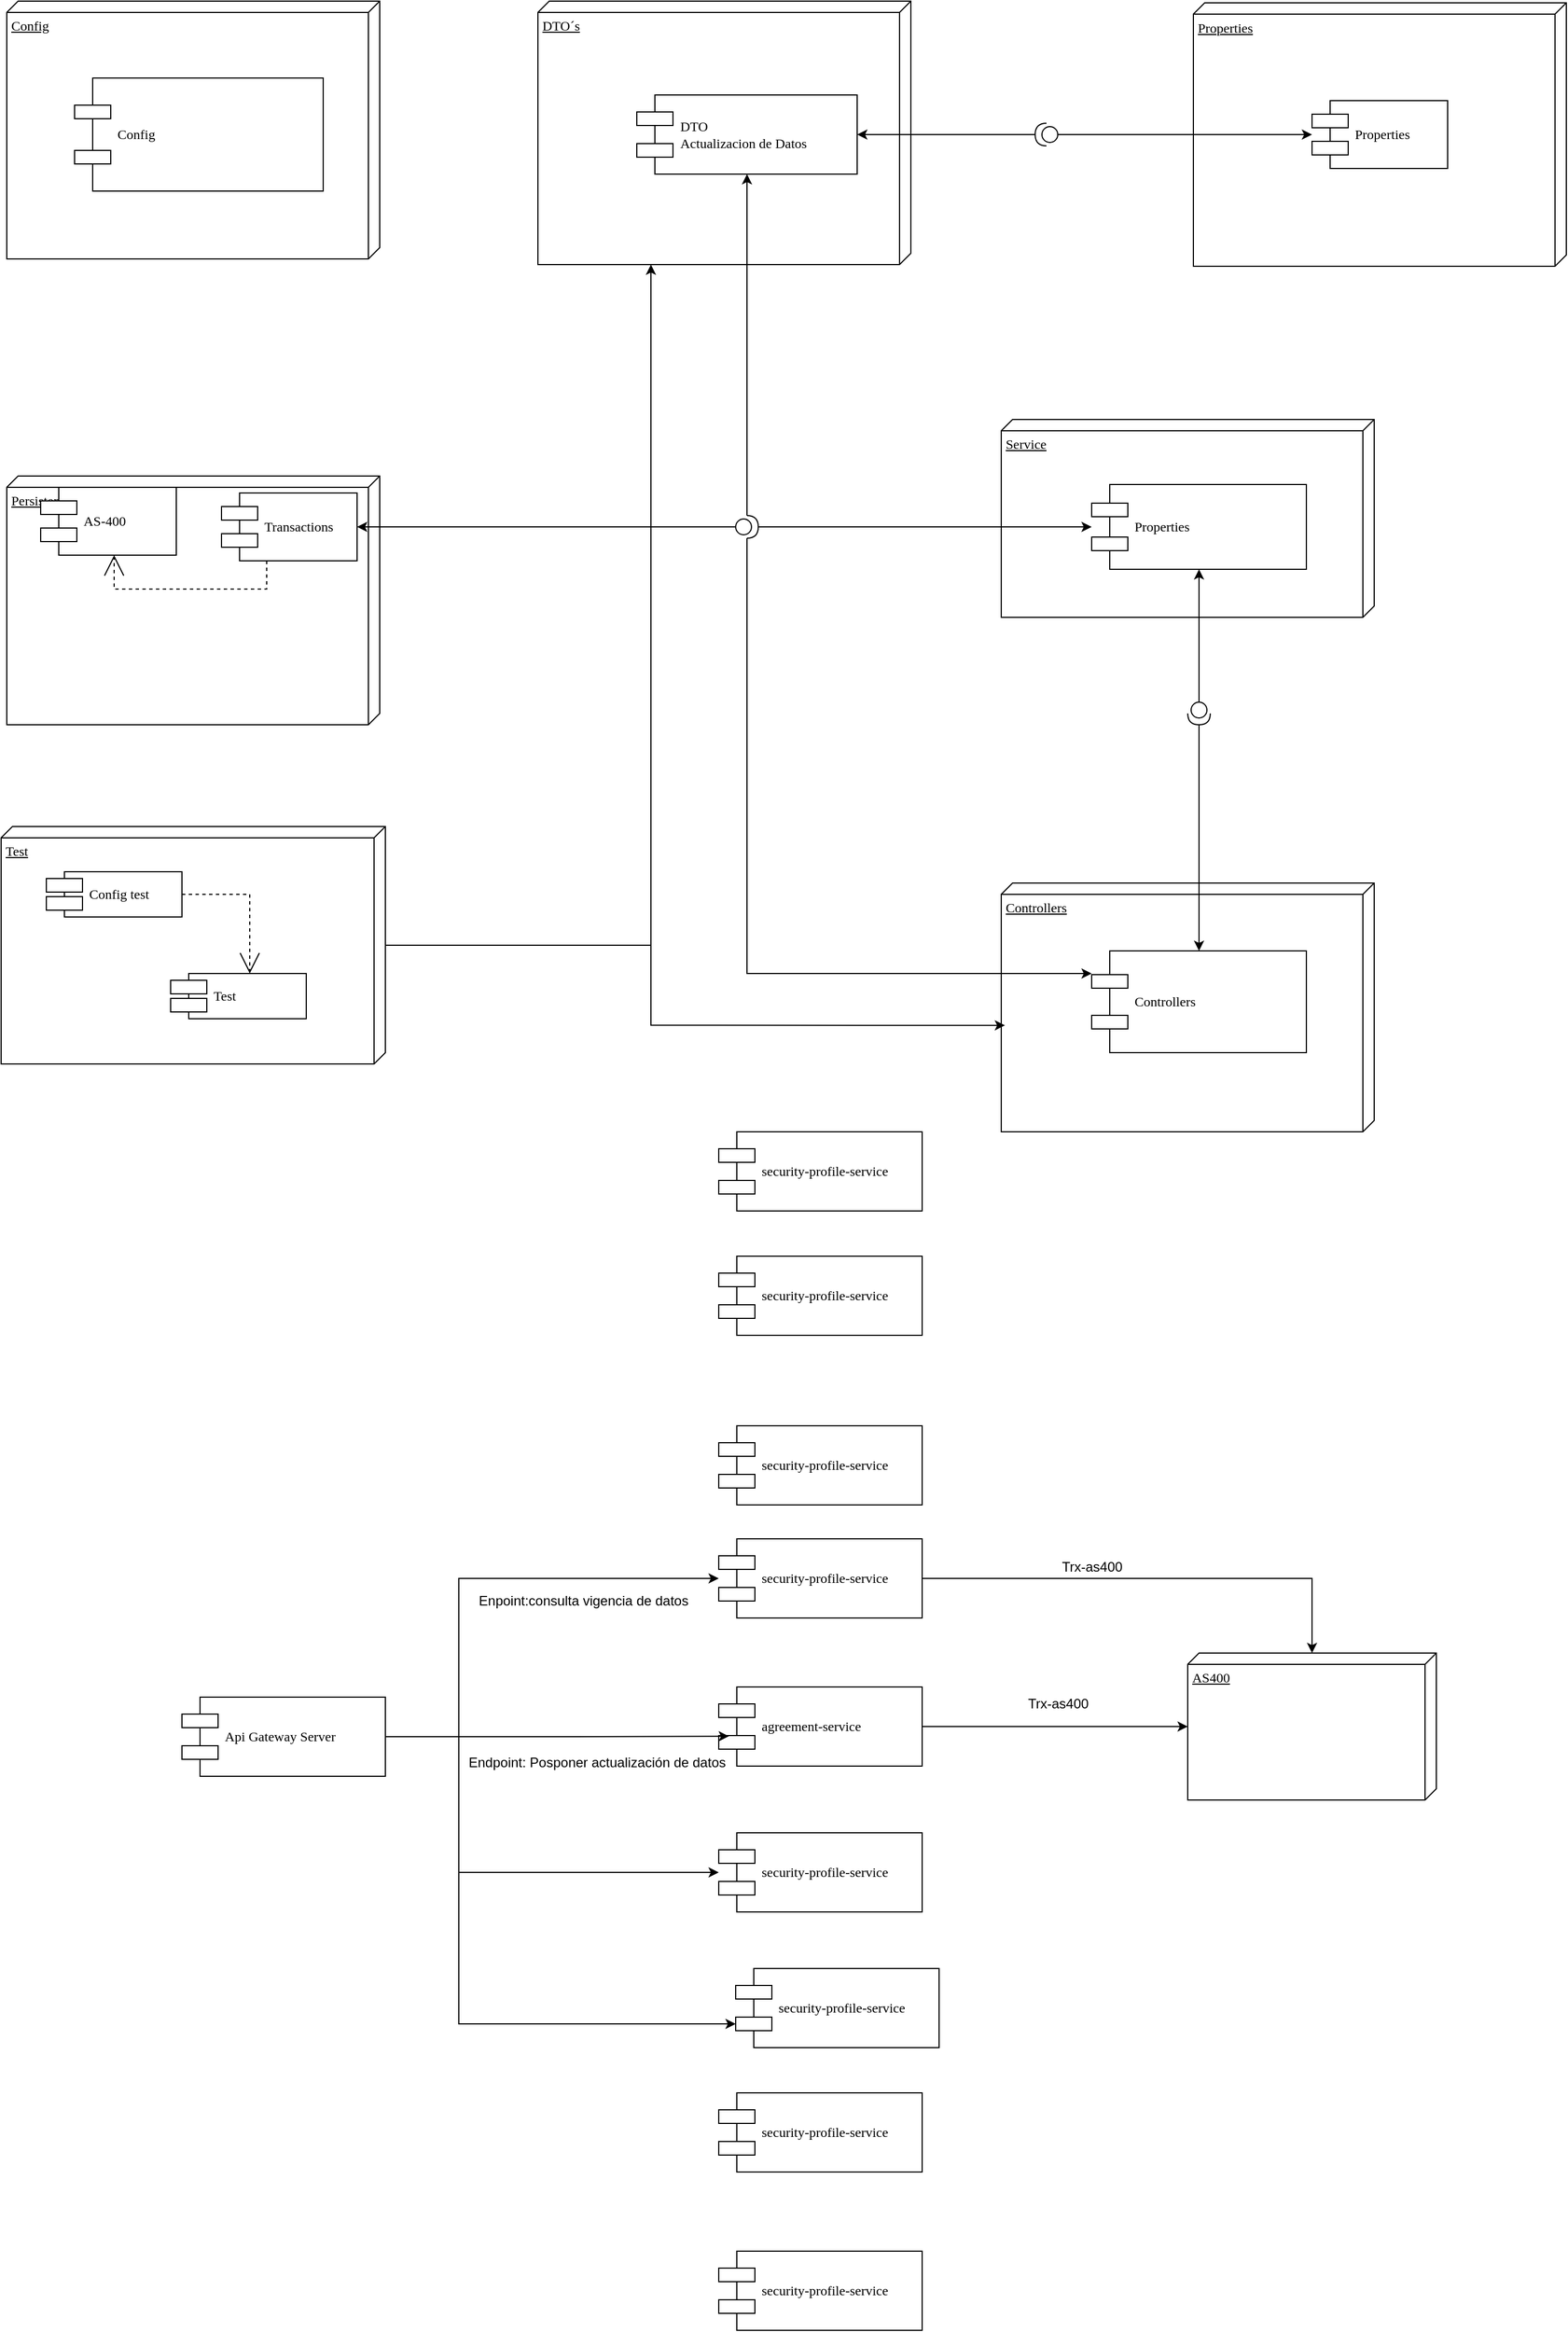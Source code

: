 <mxfile version="22.0.6" type="github">
  <diagram name="Page-1" id="5f0bae14-7c28-e335-631c-24af17079c00">
    <mxGraphModel dx="2523" dy="1407" grid="1" gridSize="10" guides="1" tooltips="1" connect="1" arrows="1" fold="1" page="1" pageScale="1" pageWidth="1100" pageHeight="850" background="none" math="0" shadow="0">
      <root>
        <mxCell id="0" />
        <mxCell id="1" parent="0" />
        <mxCell id="39150e848f15840c-1" value="Persistence of&amp;nbsp;data" style="verticalAlign=top;align=left;spacingTop=8;spacingLeft=2;spacingRight=12;shape=cube;size=10;direction=south;fontStyle=4;html=1;rounded=0;shadow=0;comic=0;labelBackgroundColor=none;strokeWidth=1;fontFamily=Verdana;fontSize=12" parent="1" vertex="1">
          <mxGeometry x="-400" y="-70" width="330" height="220" as="geometry" />
        </mxCell>
        <mxCell id="39150e848f15840c-2" value="DTO´s" style="verticalAlign=top;align=left;spacingTop=8;spacingLeft=2;spacingRight=12;shape=cube;size=10;direction=south;fontStyle=4;html=1;rounded=0;shadow=0;comic=0;labelBackgroundColor=none;strokeWidth=1;fontFamily=Verdana;fontSize=12" parent="1" vertex="1">
          <mxGeometry x="70" y="-490" width="330" height="233" as="geometry" />
        </mxCell>
        <mxCell id="39150e848f15840c-3" value="Properties" style="verticalAlign=top;align=left;spacingTop=8;spacingLeft=2;spacingRight=12;shape=cube;size=10;direction=south;fontStyle=4;html=1;rounded=0;shadow=0;comic=0;labelBackgroundColor=none;strokeWidth=1;fontFamily=Verdana;fontSize=12" parent="1" vertex="1">
          <mxGeometry x="650" y="-488.5" width="330" height="233" as="geometry" />
        </mxCell>
        <mxCell id="39150e848f15840c-5" value="Transactions" style="shape=component;align=left;spacingLeft=36;rounded=0;shadow=0;comic=0;labelBackgroundColor=none;strokeWidth=1;fontFamily=Verdana;fontSize=12;html=1;" parent="1" vertex="1">
          <mxGeometry x="-210" y="-55" width="120" height="60" as="geometry" />
        </mxCell>
        <mxCell id="39150e848f15840c-7" value="DTO &lt;br&gt;Actualizacion de Datos" style="shape=component;align=left;spacingLeft=36;rounded=0;shadow=0;comic=0;labelBackgroundColor=none;strokeWidth=1;fontFamily=Verdana;fontSize=12;html=1;" parent="1" vertex="1">
          <mxGeometry x="157.5" y="-407" width="195" height="70" as="geometry" />
        </mxCell>
        <mxCell id="39150e848f15840c-10" value="Properties" style="shape=component;align=left;spacingLeft=36;rounded=0;shadow=0;comic=0;labelBackgroundColor=none;strokeWidth=1;fontFamily=Verdana;fontSize=12;html=1;" parent="1" vertex="1">
          <mxGeometry x="755" y="-402" width="120" height="60" as="geometry" />
        </mxCell>
        <mxCell id="39150e848f15840c-15" style="edgeStyle=orthogonalEdgeStyle;rounded=0;html=1;labelBackgroundColor=none;startArrow=none;startFill=0;startSize=8;endArrow=open;endFill=0;endSize=16;fontFamily=Verdana;fontSize=12;dashed=1;" parent="1" source="39150e848f15840c-5" target="DHs9I-mUouy8rZesvVJs-1" edge="1">
          <mxGeometry relative="1" as="geometry">
            <Array as="points">
              <mxPoint x="-170" y="30" />
              <mxPoint x="-305" y="30" />
            </Array>
            <mxPoint x="-305" as="targetPoint" />
          </mxGeometry>
        </mxCell>
        <mxCell id="DHs9I-mUouy8rZesvVJs-1" value="AS-400" style="shape=component;align=left;spacingLeft=36;rounded=0;shadow=0;comic=0;labelBackgroundColor=none;strokeWidth=1;fontFamily=Verdana;fontSize=12;html=1;" parent="1" vertex="1">
          <mxGeometry x="-370" y="-60" width="120" height="60" as="geometry" />
        </mxCell>
        <mxCell id="DHs9I-mUouy8rZesvVJs-2" value="Config" style="verticalAlign=top;align=left;spacingTop=8;spacingLeft=2;spacingRight=12;shape=cube;size=10;direction=south;fontStyle=4;html=1;rounded=0;shadow=0;comic=0;labelBackgroundColor=none;strokeWidth=1;fontFamily=Verdana;fontSize=12" parent="1" vertex="1">
          <mxGeometry x="-400" y="-490" width="330" height="228" as="geometry" />
        </mxCell>
        <mxCell id="DHs9I-mUouy8rZesvVJs-3" value="Config" style="shape=component;align=left;spacingLeft=36;rounded=0;shadow=0;comic=0;labelBackgroundColor=none;strokeWidth=1;fontFamily=Verdana;fontSize=12;html=1;" parent="1" vertex="1">
          <mxGeometry x="-340" y="-422" width="220" height="100" as="geometry" />
        </mxCell>
        <mxCell id="DHs9I-mUouy8rZesvVJs-22" style="edgeStyle=orthogonalEdgeStyle;rounded=0;orthogonalLoop=1;jettySize=auto;html=1;" parent="1" source="DHs9I-mUouy8rZesvVJs-4" target="39150e848f15840c-2" edge="1">
          <mxGeometry relative="1" as="geometry">
            <Array as="points">
              <mxPoint x="170" y="345" />
            </Array>
          </mxGeometry>
        </mxCell>
        <mxCell id="DHs9I-mUouy8rZesvVJs-4" value="Test" style="verticalAlign=top;align=left;spacingTop=8;spacingLeft=2;spacingRight=12;shape=cube;size=10;direction=south;fontStyle=4;html=1;rounded=0;shadow=0;comic=0;labelBackgroundColor=none;strokeWidth=1;fontFamily=Verdana;fontSize=12" parent="1" vertex="1">
          <mxGeometry x="-405" y="240" width="340" height="210" as="geometry" />
        </mxCell>
        <mxCell id="DHs9I-mUouy8rZesvVJs-5" value="Test" style="shape=component;align=left;spacingLeft=36;rounded=0;shadow=0;comic=0;labelBackgroundColor=none;strokeWidth=1;fontFamily=Verdana;fontSize=12;html=1;" parent="1" vertex="1">
          <mxGeometry x="-255" y="370" width="120" height="40" as="geometry" />
        </mxCell>
        <mxCell id="DHs9I-mUouy8rZesvVJs-6" value="Controllers" style="verticalAlign=top;align=left;spacingTop=8;spacingLeft=2;spacingRight=12;shape=cube;size=10;direction=south;fontStyle=4;html=1;rounded=0;shadow=0;comic=0;labelBackgroundColor=none;strokeWidth=1;fontFamily=Verdana;fontSize=12" parent="1" vertex="1">
          <mxGeometry x="480" y="290" width="330" height="220" as="geometry" />
        </mxCell>
        <mxCell id="DHs9I-mUouy8rZesvVJs-7" value="Controllers" style="shape=component;align=left;spacingLeft=36;rounded=0;shadow=0;comic=0;labelBackgroundColor=none;strokeWidth=1;fontFamily=Verdana;fontSize=12;html=1;" parent="1" vertex="1">
          <mxGeometry x="560" y="350" width="190" height="90" as="geometry" />
        </mxCell>
        <mxCell id="DHs9I-mUouy8rZesvVJs-10" value="Service" style="verticalAlign=top;align=left;spacingTop=8;spacingLeft=2;spacingRight=12;shape=cube;size=10;direction=south;fontStyle=4;html=1;rounded=0;shadow=0;comic=0;labelBackgroundColor=none;strokeWidth=1;fontFamily=Verdana;fontSize=12" parent="1" vertex="1">
          <mxGeometry x="480" y="-120" width="330" height="175" as="geometry" />
        </mxCell>
        <mxCell id="DHs9I-mUouy8rZesvVJs-11" value="Properties" style="shape=component;align=left;spacingLeft=36;rounded=0;shadow=0;comic=0;labelBackgroundColor=none;strokeWidth=1;fontFamily=Verdana;fontSize=12;html=1;" parent="1" vertex="1">
          <mxGeometry x="560" y="-62.5" width="190" height="75" as="geometry" />
        </mxCell>
        <mxCell id="DHs9I-mUouy8rZesvVJs-13" style="edgeStyle=orthogonalEdgeStyle;rounded=0;orthogonalLoop=1;jettySize=auto;html=1;" parent="1" source="DHs9I-mUouy8rZesvVJs-12" target="39150e848f15840c-5" edge="1">
          <mxGeometry relative="1" as="geometry" />
        </mxCell>
        <mxCell id="DHs9I-mUouy8rZesvVJs-15" style="edgeStyle=orthogonalEdgeStyle;rounded=0;orthogonalLoop=1;jettySize=auto;html=1;" parent="1" source="DHs9I-mUouy8rZesvVJs-12" target="39150e848f15840c-7" edge="1">
          <mxGeometry relative="1" as="geometry" />
        </mxCell>
        <mxCell id="DHs9I-mUouy8rZesvVJs-19" style="edgeStyle=orthogonalEdgeStyle;rounded=0;orthogonalLoop=1;jettySize=auto;html=1;" parent="1" source="DHs9I-mUouy8rZesvVJs-12" target="DHs9I-mUouy8rZesvVJs-11" edge="1">
          <mxGeometry relative="1" as="geometry" />
        </mxCell>
        <mxCell id="DHs9I-mUouy8rZesvVJs-24" style="edgeStyle=orthogonalEdgeStyle;rounded=0;orthogonalLoop=1;jettySize=auto;html=1;" parent="1" source="DHs9I-mUouy8rZesvVJs-12" target="DHs9I-mUouy8rZesvVJs-7" edge="1">
          <mxGeometry relative="1" as="geometry">
            <Array as="points">
              <mxPoint x="255" y="370" />
            </Array>
          </mxGeometry>
        </mxCell>
        <mxCell id="DHs9I-mUouy8rZesvVJs-12" value="" style="shape=providedRequiredInterface;html=1;verticalLabelPosition=bottom;sketch=0;" parent="1" vertex="1">
          <mxGeometry x="245" y="-35" width="20" height="20" as="geometry" />
        </mxCell>
        <mxCell id="DHs9I-mUouy8rZesvVJs-17" style="edgeStyle=orthogonalEdgeStyle;rounded=0;orthogonalLoop=1;jettySize=auto;html=1;" parent="1" source="DHs9I-mUouy8rZesvVJs-16" target="39150e848f15840c-7" edge="1">
          <mxGeometry relative="1" as="geometry" />
        </mxCell>
        <mxCell id="DHs9I-mUouy8rZesvVJs-18" style="edgeStyle=orthogonalEdgeStyle;rounded=0;orthogonalLoop=1;jettySize=auto;html=1;" parent="1" source="DHs9I-mUouy8rZesvVJs-16" target="39150e848f15840c-10" edge="1">
          <mxGeometry relative="1" as="geometry" />
        </mxCell>
        <mxCell id="DHs9I-mUouy8rZesvVJs-16" value="" style="shape=providedRequiredInterface;html=1;verticalLabelPosition=bottom;sketch=0;rotation=-180;" parent="1" vertex="1">
          <mxGeometry x="510" y="-382" width="20" height="20" as="geometry" />
        </mxCell>
        <mxCell id="DHs9I-mUouy8rZesvVJs-20" value="Config test" style="shape=component;align=left;spacingLeft=36;rounded=0;shadow=0;comic=0;labelBackgroundColor=none;strokeWidth=1;fontFamily=Verdana;fontSize=12;html=1;" parent="1" vertex="1">
          <mxGeometry x="-365" y="280" width="120" height="40" as="geometry" />
        </mxCell>
        <mxCell id="DHs9I-mUouy8rZesvVJs-21" style="edgeStyle=orthogonalEdgeStyle;rounded=0;html=1;labelBackgroundColor=none;startArrow=none;startFill=0;startSize=8;endArrow=open;endFill=0;endSize=16;fontFamily=Verdana;fontSize=12;dashed=1;" parent="1" source="DHs9I-mUouy8rZesvVJs-20" target="DHs9I-mUouy8rZesvVJs-5" edge="1">
          <mxGeometry relative="1" as="geometry">
            <Array as="points">
              <mxPoint x="-185" y="300" />
            </Array>
            <mxPoint x="-165" y="135" as="sourcePoint" />
            <mxPoint x="165" y="200" as="targetPoint" />
          </mxGeometry>
        </mxCell>
        <mxCell id="DHs9I-mUouy8rZesvVJs-26" style="edgeStyle=orthogonalEdgeStyle;rounded=0;orthogonalLoop=1;jettySize=auto;html=1;" parent="1" source="DHs9I-mUouy8rZesvVJs-25" target="DHs9I-mUouy8rZesvVJs-11" edge="1">
          <mxGeometry relative="1" as="geometry" />
        </mxCell>
        <mxCell id="DHs9I-mUouy8rZesvVJs-27" style="edgeStyle=orthogonalEdgeStyle;rounded=0;orthogonalLoop=1;jettySize=auto;html=1;" parent="1" source="DHs9I-mUouy8rZesvVJs-25" target="DHs9I-mUouy8rZesvVJs-7" edge="1">
          <mxGeometry relative="1" as="geometry" />
        </mxCell>
        <mxCell id="DHs9I-mUouy8rZesvVJs-25" value="" style="shape=providedRequiredInterface;html=1;verticalLabelPosition=bottom;sketch=0;rotation=90;" parent="1" vertex="1">
          <mxGeometry x="645" y="130" width="20" height="20" as="geometry" />
        </mxCell>
        <mxCell id="DHs9I-mUouy8rZesvVJs-28" style="edgeStyle=orthogonalEdgeStyle;rounded=0;orthogonalLoop=1;jettySize=auto;html=1;entryX=0.572;entryY=0.99;entryDx=0;entryDy=0;entryPerimeter=0;" parent="1" source="DHs9I-mUouy8rZesvVJs-4" target="DHs9I-mUouy8rZesvVJs-6" edge="1">
          <mxGeometry relative="1" as="geometry">
            <Array as="points">
              <mxPoint x="170" y="345" />
              <mxPoint x="170" y="416" />
            </Array>
          </mxGeometry>
        </mxCell>
        <mxCell id="avdBAuHFWkykyo0Ebd1_-8" style="edgeStyle=orthogonalEdgeStyle;rounded=0;orthogonalLoop=1;jettySize=auto;html=1;" edge="1" parent="1" source="avdBAuHFWkykyo0Ebd1_-1" target="avdBAuHFWkykyo0Ebd1_-3">
          <mxGeometry relative="1" as="geometry">
            <Array as="points">
              <mxPoint y="1045" />
              <mxPoint y="905" />
            </Array>
          </mxGeometry>
        </mxCell>
        <mxCell id="avdBAuHFWkykyo0Ebd1_-9" style="edgeStyle=orthogonalEdgeStyle;rounded=0;orthogonalLoop=1;jettySize=auto;html=1;" edge="1" parent="1" source="avdBAuHFWkykyo0Ebd1_-1" target="avdBAuHFWkykyo0Ebd1_-7">
          <mxGeometry relative="1" as="geometry">
            <Array as="points">
              <mxPoint y="1045" />
              <mxPoint y="1165" />
            </Array>
          </mxGeometry>
        </mxCell>
        <mxCell id="avdBAuHFWkykyo0Ebd1_-22" style="edgeStyle=orthogonalEdgeStyle;rounded=0;orthogonalLoop=1;jettySize=auto;html=1;entryX=0;entryY=0.7;entryDx=0;entryDy=0;" edge="1" parent="1" source="avdBAuHFWkykyo0Ebd1_-1" target="avdBAuHFWkykyo0Ebd1_-21">
          <mxGeometry relative="1" as="geometry">
            <Array as="points">
              <mxPoint y="1045" />
              <mxPoint y="1299" />
            </Array>
          </mxGeometry>
        </mxCell>
        <mxCell id="avdBAuHFWkykyo0Ebd1_-1" value="Api Gateway Server" style="shape=component;align=left;spacingLeft=36;rounded=0;shadow=0;comic=0;labelBackgroundColor=none;strokeWidth=1;fontFamily=Verdana;fontSize=12;html=1;" vertex="1" parent="1">
          <mxGeometry x="-245" y="1010" width="180" height="70" as="geometry" />
        </mxCell>
        <mxCell id="avdBAuHFWkykyo0Ebd1_-30" style="edgeStyle=orthogonalEdgeStyle;rounded=0;orthogonalLoop=1;jettySize=auto;html=1;" edge="1" parent="1" source="avdBAuHFWkykyo0Ebd1_-3" target="avdBAuHFWkykyo0Ebd1_-6">
          <mxGeometry relative="1" as="geometry" />
        </mxCell>
        <mxCell id="avdBAuHFWkykyo0Ebd1_-3" value="security-profile-service&amp;nbsp;" style="shape=component;align=left;spacingLeft=36;rounded=0;shadow=0;comic=0;labelBackgroundColor=none;strokeWidth=1;fontFamily=Verdana;fontSize=12;html=1;" vertex="1" parent="1">
          <mxGeometry x="230" y="870" width="180" height="70" as="geometry" />
        </mxCell>
        <mxCell id="avdBAuHFWkykyo0Ebd1_-6" value="AS400" style="verticalAlign=top;align=left;spacingTop=8;spacingLeft=2;spacingRight=12;shape=cube;size=10;direction=south;fontStyle=4;html=1;rounded=0;shadow=0;comic=0;labelBackgroundColor=none;strokeWidth=1;fontFamily=Verdana;fontSize=12" vertex="1" parent="1">
          <mxGeometry x="645" y="971" width="220" height="130" as="geometry" />
        </mxCell>
        <mxCell id="avdBAuHFWkykyo0Ebd1_-7" value="security-profile-service" style="shape=component;align=left;spacingLeft=36;rounded=0;shadow=0;comic=0;labelBackgroundColor=none;strokeWidth=1;fontFamily=Verdana;fontSize=12;html=1;" vertex="1" parent="1">
          <mxGeometry x="230" y="1130" width="180" height="70" as="geometry" />
        </mxCell>
        <mxCell id="avdBAuHFWkykyo0Ebd1_-10" value="Enpoint:consulta vigencia de datos" style="text;html=1;align=center;verticalAlign=middle;resizable=0;points=[];autosize=1;strokeColor=none;fillColor=none;" vertex="1" parent="1">
          <mxGeometry x="5" y="910" width="210" height="30" as="geometry" />
        </mxCell>
        <mxCell id="avdBAuHFWkykyo0Ebd1_-12" value="Trx-as400&lt;br&gt;" style="text;html=1;align=center;verticalAlign=middle;resizable=0;points=[];autosize=1;strokeColor=none;fillColor=none;" vertex="1" parent="1">
          <mxGeometry x="520" y="880" width="80" height="30" as="geometry" />
        </mxCell>
        <mxCell id="avdBAuHFWkykyo0Ebd1_-14" value="Endpoint: Posponer actualización de datos" style="text;html=1;align=center;verticalAlign=middle;resizable=0;points=[];autosize=1;strokeColor=none;fillColor=none;" vertex="1" parent="1">
          <mxGeometry x="-3" y="1053" width="250" height="30" as="geometry" />
        </mxCell>
        <mxCell id="avdBAuHFWkykyo0Ebd1_-18" value="Trx-as400" style="text;html=1;align=center;verticalAlign=middle;resizable=0;points=[];autosize=1;strokeColor=none;fillColor=none;" vertex="1" parent="1">
          <mxGeometry x="490" y="1001" width="80" height="30" as="geometry" />
        </mxCell>
        <mxCell id="avdBAuHFWkykyo0Ebd1_-21" value="security-profile-service" style="shape=component;align=left;spacingLeft=36;rounded=0;shadow=0;comic=0;labelBackgroundColor=none;strokeWidth=1;fontFamily=Verdana;fontSize=12;html=1;" vertex="1" parent="1">
          <mxGeometry x="245" y="1250" width="180" height="70" as="geometry" />
        </mxCell>
        <mxCell id="avdBAuHFWkykyo0Ebd1_-23" value="security-profile-service" style="shape=component;align=left;spacingLeft=36;rounded=0;shadow=0;comic=0;labelBackgroundColor=none;strokeWidth=1;fontFamily=Verdana;fontSize=12;html=1;" vertex="1" parent="1">
          <mxGeometry x="230" y="1360" width="180" height="70" as="geometry" />
        </mxCell>
        <mxCell id="avdBAuHFWkykyo0Ebd1_-24" value="security-profile-service" style="shape=component;align=left;spacingLeft=36;rounded=0;shadow=0;comic=0;labelBackgroundColor=none;strokeWidth=1;fontFamily=Verdana;fontSize=12;html=1;" vertex="1" parent="1">
          <mxGeometry x="230" y="1500" width="180" height="70" as="geometry" />
        </mxCell>
        <mxCell id="avdBAuHFWkykyo0Ebd1_-25" value="security-profile-service" style="shape=component;align=left;spacingLeft=36;rounded=0;shadow=0;comic=0;labelBackgroundColor=none;strokeWidth=1;fontFamily=Verdana;fontSize=12;html=1;" vertex="1" parent="1">
          <mxGeometry x="230" y="770" width="180" height="70" as="geometry" />
        </mxCell>
        <mxCell id="avdBAuHFWkykyo0Ebd1_-26" value="security-profile-service" style="shape=component;align=left;spacingLeft=36;rounded=0;shadow=0;comic=0;labelBackgroundColor=none;strokeWidth=1;fontFamily=Verdana;fontSize=12;html=1;" vertex="1" parent="1">
          <mxGeometry x="230" y="620" width="180" height="70" as="geometry" />
        </mxCell>
        <mxCell id="avdBAuHFWkykyo0Ebd1_-27" value="security-profile-service" style="shape=component;align=left;spacingLeft=36;rounded=0;shadow=0;comic=0;labelBackgroundColor=none;strokeWidth=1;fontFamily=Verdana;fontSize=12;html=1;" vertex="1" parent="1">
          <mxGeometry x="230" y="510" width="180" height="70" as="geometry" />
        </mxCell>
        <mxCell id="avdBAuHFWkykyo0Ebd1_-33" style="edgeStyle=orthogonalEdgeStyle;rounded=0;orthogonalLoop=1;jettySize=auto;html=1;" edge="1" parent="1" source="avdBAuHFWkykyo0Ebd1_-28" target="avdBAuHFWkykyo0Ebd1_-6">
          <mxGeometry relative="1" as="geometry" />
        </mxCell>
        <mxCell id="avdBAuHFWkykyo0Ebd1_-28" value="agreement-service" style="shape=component;align=left;spacingLeft=36;rounded=0;shadow=0;comic=0;labelBackgroundColor=none;strokeWidth=1;fontFamily=Verdana;fontSize=12;html=1;" vertex="1" parent="1">
          <mxGeometry x="230" y="1001" width="180" height="70" as="geometry" />
        </mxCell>
        <mxCell id="avdBAuHFWkykyo0Ebd1_-29" style="edgeStyle=orthogonalEdgeStyle;rounded=0;orthogonalLoop=1;jettySize=auto;html=1;entryX=0.05;entryY=0.623;entryDx=0;entryDy=0;entryPerimeter=0;" edge="1" parent="1" source="avdBAuHFWkykyo0Ebd1_-1" target="avdBAuHFWkykyo0Ebd1_-28">
          <mxGeometry relative="1" as="geometry" />
        </mxCell>
      </root>
    </mxGraphModel>
  </diagram>
</mxfile>
